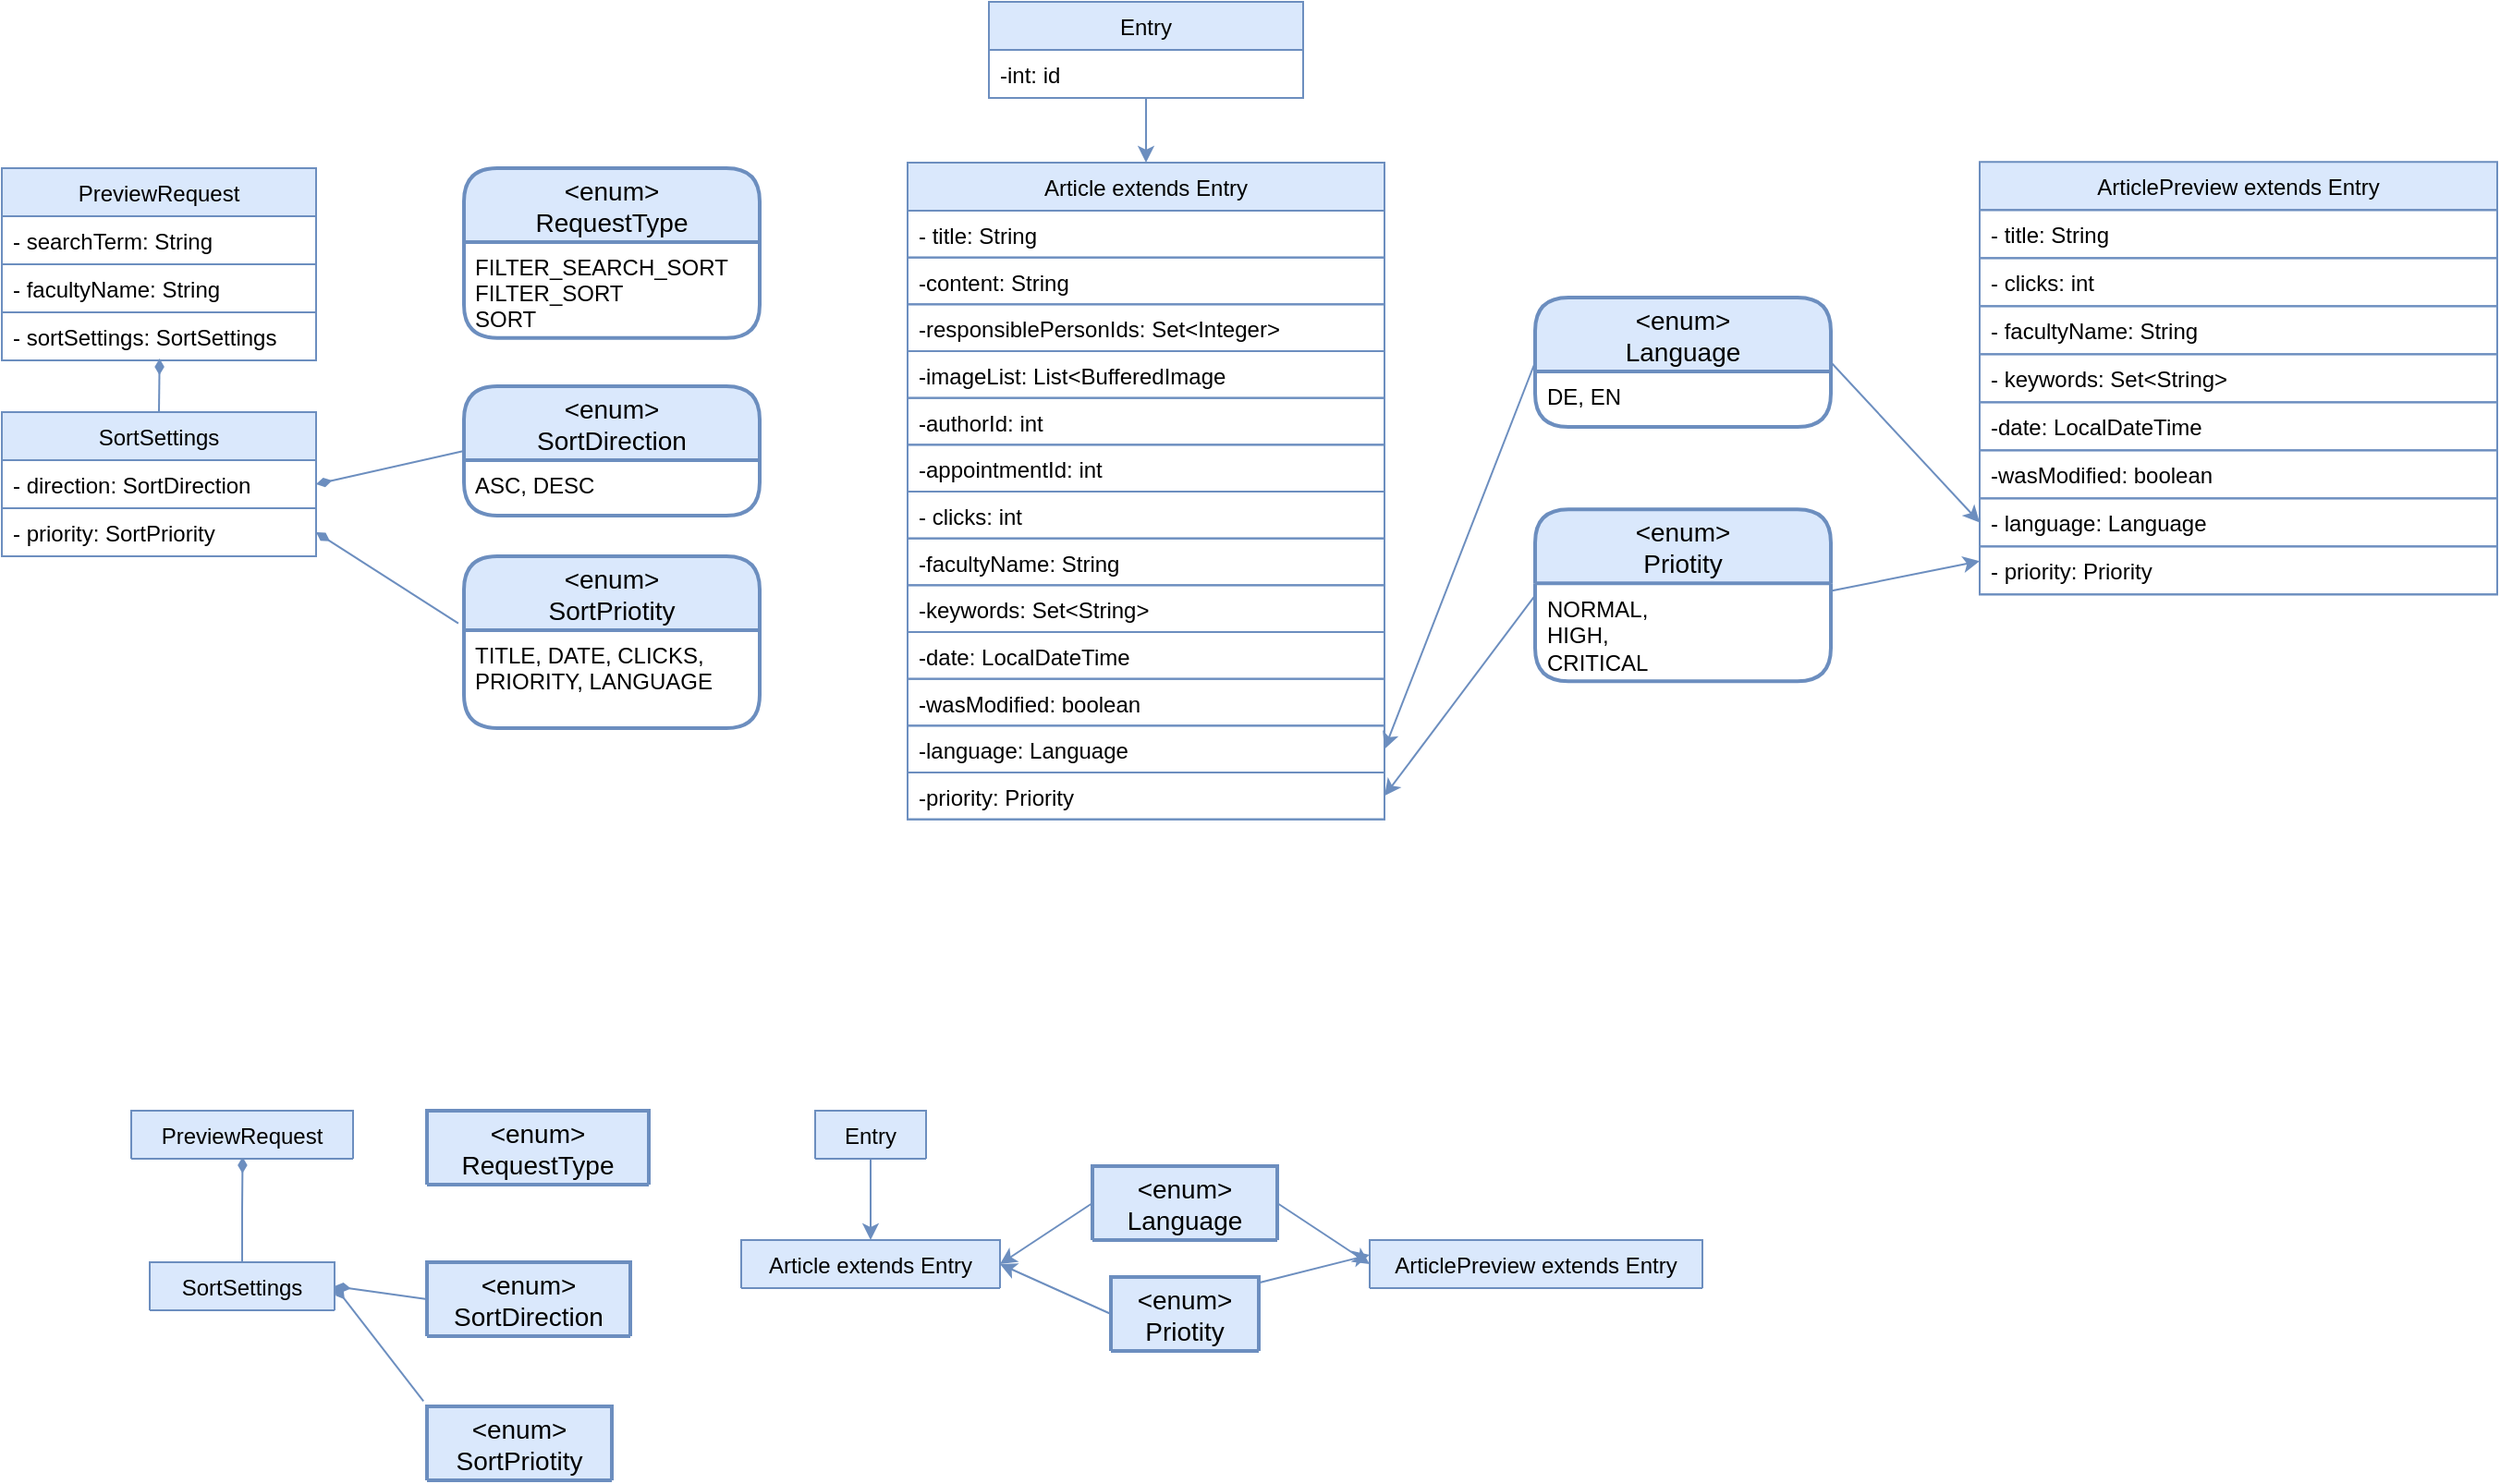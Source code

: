 <mxfile version="17.1.3" type="device"><diagram id="GbIYuP2JWOscBom-aGLv" name="Page-1"><mxGraphModel dx="2728" dy="1880" grid="1" gridSize="10" guides="1" tooltips="1" connect="1" arrows="1" fold="1" page="1" pageScale="1" pageWidth="827" pageHeight="1169" math="0" shadow="0"><root><mxCell id="0"/><mxCell id="1" parent="0"/><mxCell id="hkQNmmMFc2z90veegZXm-4" style="edgeStyle=orthogonalEdgeStyle;rounded=0;orthogonalLoop=1;jettySize=auto;html=1;exitX=0.5;exitY=1;exitDx=0;exitDy=0;entryX=0.5;entryY=0;entryDx=0;entryDy=0;fillColor=#dae8fc;strokeColor=#6c8ebf;" edge="1" parent="1" source="uVKNgawExpN1X4pvGJ2L-1" target="uVKNgawExpN1X4pvGJ2L-34"><mxGeometry relative="1" as="geometry"/></mxCell><mxCell id="uVKNgawExpN1X4pvGJ2L-1" value="Entry" style="swimlane;fontStyle=0;childLayout=stackLayout;horizontal=1;startSize=26;fillColor=#dae8fc;horizontalStack=0;resizeParent=1;resizeParentMax=0;resizeLast=0;collapsible=1;marginBottom=0;fontSize=12;container=0;strokeColor=#6c8ebf;" parent="1" vertex="1"><mxGeometry x="1504" y="320" width="170" height="52" as="geometry"/></mxCell><mxCell id="uVKNgawExpN1X4pvGJ2L-2" value="-int: id" style="text;strokeColor=none;fillColor=none;align=left;verticalAlign=top;spacingLeft=4;spacingRight=4;overflow=hidden;rotatable=0;points=[[0,0.5],[1,0.5]];portConstraint=eastwest;" parent="uVKNgawExpN1X4pvGJ2L-1" vertex="1"><mxGeometry y="26" width="170" height="26" as="geometry"/></mxCell><mxCell id="uVKNgawExpN1X4pvGJ2L-3" style="edgeStyle=orthogonalEdgeStyle;rounded=0;orthogonalLoop=1;jettySize=auto;html=1;exitX=0.5;exitY=0;exitDx=0;exitDy=0;entryX=0.502;entryY=0.962;entryDx=0;entryDy=0;entryPerimeter=0;endArrow=diamondThin;endFill=1;fillColor=#dae8fc;strokeColor=#6c8ebf;" parent="1" source="uVKNgawExpN1X4pvGJ2L-4" target="uVKNgawExpN1X4pvGJ2L-14" edge="1"><mxGeometry relative="1" as="geometry"/></mxCell><mxCell id="uVKNgawExpN1X4pvGJ2L-4" value="SortSettings" style="swimlane;fontStyle=0;childLayout=stackLayout;horizontal=1;startSize=26;fillColor=#dae8fc;horizontalStack=0;resizeParent=1;resizeParentMax=0;resizeLast=0;collapsible=1;marginBottom=0;fontSize=12;strokeColor=#6c8ebf;" parent="1" vertex="1"><mxGeometry x="970.0" y="542" width="170" height="78" as="geometry"/></mxCell><mxCell id="uVKNgawExpN1X4pvGJ2L-5" value="- direction: SortDirection" style="text;strokeColor=#6c8ebf;fillColor=none;align=left;verticalAlign=top;spacingLeft=4;spacingRight=4;overflow=hidden;rotatable=0;points=[[0,0.5],[1,0.5]];portConstraint=eastwest;fontSize=12;" parent="uVKNgawExpN1X4pvGJ2L-4" vertex="1"><mxGeometry y="26" width="170" height="26" as="geometry"/></mxCell><mxCell id="uVKNgawExpN1X4pvGJ2L-6" value="- priority: SortPriority" style="text;strokeColor=#6c8ebf;fillColor=none;align=left;verticalAlign=top;spacingLeft=4;spacingRight=4;overflow=hidden;rotatable=0;points=[[0,0.5],[1,0.5]];portConstraint=eastwest;fontSize=12;" parent="uVKNgawExpN1X4pvGJ2L-4" vertex="1"><mxGeometry y="52" width="170" height="26" as="geometry"/></mxCell><mxCell id="uVKNgawExpN1X4pvGJ2L-7" value="&lt;enum&gt;&#xA;SortPriotity" style="swimlane;childLayout=stackLayout;horizontal=1;startSize=40;horizontalStack=0;rounded=1;fontSize=14;fontStyle=0;strokeWidth=2;resizeParent=0;resizeLast=1;shadow=0;dashed=0;align=center;fillColor=#dae8fc;strokeColor=#6c8ebf;" parent="1" vertex="1"><mxGeometry x="1220" y="620" width="160" height="93" as="geometry"/></mxCell><mxCell id="uVKNgawExpN1X4pvGJ2L-8" value="TITLE, DATE, CLICKS,&amp;nbsp;&lt;br&gt;PRIORITY, LANGUAGE" style="text;strokeColor=none;fillColor=none;align=left;verticalAlign=top;spacingLeft=4;spacingRight=4;overflow=hidden;rotatable=0;points=[[0,0.5],[1,0.5]];portConstraint=eastwest;html=1;" parent="uVKNgawExpN1X4pvGJ2L-7" vertex="1"><mxGeometry y="40" width="160" height="53" as="geometry"/></mxCell><mxCell id="uVKNgawExpN1X4pvGJ2L-9" value="&lt;enum&gt;&#xA;SortDirection" style="swimlane;childLayout=stackLayout;horizontal=1;startSize=40;horizontalStack=0;rounded=1;fontSize=14;fontStyle=0;strokeWidth=2;resizeParent=0;resizeLast=1;shadow=0;dashed=0;align=center;fillColor=#dae8fc;strokeColor=#6c8ebf;" parent="1" vertex="1"><mxGeometry x="1220" y="528" width="160" height="70" as="geometry"/></mxCell><mxCell id="uVKNgawExpN1X4pvGJ2L-10" value="ASC, DESC" style="text;strokeColor=none;fillColor=none;align=left;verticalAlign=top;spacingLeft=4;spacingRight=4;overflow=hidden;rotatable=0;points=[[0,0.5],[1,0.5]];portConstraint=eastwest;" parent="uVKNgawExpN1X4pvGJ2L-9" vertex="1"><mxGeometry y="40" width="160" height="30" as="geometry"/></mxCell><mxCell id="uVKNgawExpN1X4pvGJ2L-11" value="PreviewRequest" style="swimlane;fontStyle=0;childLayout=stackLayout;horizontal=1;startSize=26;fillColor=#dae8fc;horizontalStack=0;resizeParent=1;resizeParentMax=0;resizeLast=0;collapsible=1;marginBottom=0;fontSize=12;strokeColor=#6c8ebf;" parent="1" vertex="1"><mxGeometry x="970.0" y="410.0" width="170" height="104" as="geometry"/></mxCell><mxCell id="uVKNgawExpN1X4pvGJ2L-12" value="- searchTerm: String" style="text;strokeColor=#6c8ebf;fillColor=none;align=left;verticalAlign=top;spacingLeft=4;spacingRight=4;overflow=hidden;rotatable=0;points=[[0,0.5],[1,0.5]];portConstraint=eastwest;fontSize=12;" parent="uVKNgawExpN1X4pvGJ2L-11" vertex="1"><mxGeometry y="26" width="170" height="26" as="geometry"/></mxCell><mxCell id="uVKNgawExpN1X4pvGJ2L-13" value="- facultyName: String" style="text;strokeColor=#6c8ebf;fillColor=none;align=left;verticalAlign=top;spacingLeft=4;spacingRight=4;overflow=hidden;rotatable=0;points=[[0,0.5],[1,0.5]];portConstraint=eastwest;fontSize=12;" parent="uVKNgawExpN1X4pvGJ2L-11" vertex="1"><mxGeometry y="52" width="170" height="26" as="geometry"/></mxCell><mxCell id="uVKNgawExpN1X4pvGJ2L-14" value="- sortSettings: SortSettings" style="text;strokeColor=#6c8ebf;fillColor=none;align=left;verticalAlign=top;spacingLeft=4;spacingRight=4;overflow=hidden;rotatable=0;points=[[0,0.5],[1,0.5]];portConstraint=eastwest;fontSize=12;" parent="uVKNgawExpN1X4pvGJ2L-11" vertex="1"><mxGeometry y="78" width="170" height="26" as="geometry"/></mxCell><mxCell id="uVKNgawExpN1X4pvGJ2L-15" style="rounded=0;orthogonalLoop=1;jettySize=auto;html=1;exitX=0;exitY=0.5;exitDx=0;exitDy=0;entryX=1;entryY=0.5;entryDx=0;entryDy=0;endArrow=diamondThin;endFill=1;fillColor=#dae8fc;strokeColor=#6c8ebf;" parent="1" target="uVKNgawExpN1X4pvGJ2L-5" edge="1" source="uVKNgawExpN1X4pvGJ2L-9"><mxGeometry relative="1" as="geometry"><mxPoint x="1240" y="568" as="sourcePoint"/></mxGeometry></mxCell><mxCell id="uVKNgawExpN1X4pvGJ2L-16" style="rounded=0;orthogonalLoop=1;jettySize=auto;html=1;entryX=1;entryY=0.5;entryDx=0;entryDy=0;endArrow=diamondThin;endFill=1;fillColor=#dae8fc;strokeColor=#6c8ebf;exitX=-0.019;exitY=-0.069;exitDx=0;exitDy=0;exitPerimeter=0;" parent="1" target="uVKNgawExpN1X4pvGJ2L-6" edge="1" source="uVKNgawExpN1X4pvGJ2L-8"><mxGeometry relative="1" as="geometry"><mxPoint x="1170" y="683.33" as="sourcePoint"/></mxGeometry></mxCell><mxCell id="uVKNgawExpN1X4pvGJ2L-17" style="rounded=0;orthogonalLoop=1;jettySize=auto;html=1;exitX=0;exitY=0.5;exitDx=0;exitDy=0;entryX=1;entryY=0.5;entryDx=0;entryDy=0;endArrow=classic;endFill=1;fillColor=#dae8fc;strokeColor=#6c8ebf;" parent="1" source="uVKNgawExpN1X4pvGJ2L-19" target="uVKNgawExpN1X4pvGJ2L-39" edge="1"><mxGeometry relative="1" as="geometry"/></mxCell><mxCell id="uVKNgawExpN1X4pvGJ2L-18" style="edgeStyle=none;rounded=0;orthogonalLoop=1;jettySize=auto;html=1;entryX=0;entryY=0.308;entryDx=0;entryDy=0;endArrow=classic;endFill=1;entryPerimeter=0;exitX=1;exitY=0.077;exitDx=0;exitDy=0;exitPerimeter=0;fillColor=#dae8fc;strokeColor=#6c8ebf;" parent="1" source="uVKNgawExpN1X4pvGJ2L-20" target="uVKNgawExpN1X4pvGJ2L-32" edge="1"><mxGeometry relative="1" as="geometry"><mxPoint x="2062" y="626.5" as="targetPoint"/></mxGeometry></mxCell><mxCell id="uVKNgawExpN1X4pvGJ2L-19" value="&lt;enum&gt;&#xA;Priotity" style="swimlane;childLayout=stackLayout;horizontal=1;startSize=40;horizontalStack=0;rounded=1;fontSize=14;fontStyle=0;strokeWidth=2;resizeParent=0;resizeLast=1;shadow=0;dashed=0;align=center;fillColor=#dae8fc;strokeColor=#6c8ebf;" parent="1" vertex="1"><mxGeometry x="1799.5" y="594.67" width="160" height="93" as="geometry"/></mxCell><mxCell id="uVKNgawExpN1X4pvGJ2L-20" value="NORMAL,&lt;br&gt;HIGH,&lt;br&gt;CRITICAL" style="text;strokeColor=none;fillColor=none;align=left;verticalAlign=top;spacingLeft=4;spacingRight=4;overflow=hidden;rotatable=0;points=[[0,0.5],[1,0.5]];portConstraint=eastwest;html=1;" parent="uVKNgawExpN1X4pvGJ2L-19" vertex="1"><mxGeometry y="40" width="160" height="53" as="geometry"/></mxCell><mxCell id="uVKNgawExpN1X4pvGJ2L-21" style="rounded=0;orthogonalLoop=1;jettySize=auto;html=1;entryX=1;entryY=0.5;entryDx=0;entryDy=0;endArrow=classic;endFill=1;fillColor=#dae8fc;strokeColor=#6c8ebf;exitX=0;exitY=0.5;exitDx=0;exitDy=0;" parent="1" source="uVKNgawExpN1X4pvGJ2L-23" target="uVKNgawExpN1X4pvGJ2L-42" edge="1"><mxGeometry relative="1" as="geometry"/></mxCell><mxCell id="uVKNgawExpN1X4pvGJ2L-22" style="edgeStyle=none;rounded=0;orthogonalLoop=1;jettySize=auto;html=1;exitX=1;exitY=0.5;exitDx=0;exitDy=0;entryX=0;entryY=0.5;entryDx=0;entryDy=0;endArrow=classic;endFill=1;fillColor=#dae8fc;strokeColor=#6c8ebf;" parent="1" source="uVKNgawExpN1X4pvGJ2L-23" target="uVKNgawExpN1X4pvGJ2L-33" edge="1"><mxGeometry relative="1" as="geometry"/></mxCell><mxCell id="uVKNgawExpN1X4pvGJ2L-23" value="&lt;enum&gt;&#xA;Language" style="swimlane;childLayout=stackLayout;horizontal=1;startSize=40;horizontalStack=0;rounded=1;fontSize=14;fontStyle=0;strokeWidth=2;resizeParent=0;resizeLast=1;shadow=0;dashed=0;align=center;fillColor=#dae8fc;strokeColor=#6c8ebf;" parent="1" vertex="1"><mxGeometry x="1799.5" y="480" width="160" height="70" as="geometry"/></mxCell><mxCell id="uVKNgawExpN1X4pvGJ2L-24" value="DE, EN" style="text;strokeColor=none;fillColor=none;align=left;verticalAlign=top;spacingLeft=4;spacingRight=4;overflow=hidden;rotatable=0;points=[[0,0.5],[1,0.5]];portConstraint=eastwest;html=1;" parent="uVKNgawExpN1X4pvGJ2L-23" vertex="1"><mxGeometry y="40" width="160" height="30" as="geometry"/></mxCell><mxCell id="uVKNgawExpN1X4pvGJ2L-25" value="ArticlePreview extends Entry" style="swimlane;fontStyle=0;align=center;verticalAlign=top;childLayout=stackLayout;horizontal=1;startSize=26;horizontalStack=0;resizeParent=1;resizeParentMax=0;resizeLast=0;collapsible=1;marginBottom=0;fillColor=#dae8fc;strokeColor=#6c8ebf;" parent="1" vertex="1"><mxGeometry x="2040" y="406.67" width="280" height="234" as="geometry"/></mxCell><mxCell id="uVKNgawExpN1X4pvGJ2L-26" value="- title: String" style="text;strokeColor=#6c8ebf;fillColor=none;align=left;verticalAlign=top;spacingLeft=4;spacingRight=4;overflow=hidden;rotatable=0;points=[[0,0.5],[1,0.5]];portConstraint=eastwest;" parent="uVKNgawExpN1X4pvGJ2L-25" vertex="1"><mxGeometry y="26" width="280" height="26" as="geometry"/></mxCell><mxCell id="uVKNgawExpN1X4pvGJ2L-27" value="- clicks: int" style="text;strokeColor=#6c8ebf;fillColor=none;align=left;verticalAlign=top;spacingLeft=4;spacingRight=4;overflow=hidden;rotatable=0;points=[[0,0.5],[1,0.5]];portConstraint=eastwest;" parent="uVKNgawExpN1X4pvGJ2L-25" vertex="1"><mxGeometry y="52" width="280" height="26" as="geometry"/></mxCell><mxCell id="uVKNgawExpN1X4pvGJ2L-28" value="- facultyName: String" style="text;strokeColor=#6c8ebf;fillColor=none;align=left;verticalAlign=top;spacingLeft=4;spacingRight=4;overflow=hidden;rotatable=0;points=[[0,0.5],[1,0.5]];portConstraint=eastwest;" parent="uVKNgawExpN1X4pvGJ2L-25" vertex="1"><mxGeometry y="78" width="280" height="26" as="geometry"/></mxCell><mxCell id="uVKNgawExpN1X4pvGJ2L-29" value="- keywords: Set&lt;String&gt;" style="text;strokeColor=#6c8ebf;fillColor=none;align=left;verticalAlign=top;spacingLeft=4;spacingRight=4;overflow=hidden;rotatable=0;points=[[0,0.5],[1,0.5]];portConstraint=eastwest;" parent="uVKNgawExpN1X4pvGJ2L-25" vertex="1"><mxGeometry y="104" width="280" height="26" as="geometry"/></mxCell><mxCell id="uVKNgawExpN1X4pvGJ2L-30" value="-date: LocalDateTime" style="text;strokeColor=#6c8ebf;fillColor=none;align=left;verticalAlign=top;spacingLeft=4;spacingRight=4;overflow=hidden;rotatable=0;points=[[0,0.5],[1,0.5]];portConstraint=eastwest;" parent="uVKNgawExpN1X4pvGJ2L-25" vertex="1"><mxGeometry y="130" width="280" height="26" as="geometry"/></mxCell><mxCell id="uVKNgawExpN1X4pvGJ2L-31" value="-wasModified: boolean" style="text;strokeColor=#6c8ebf;fillColor=none;align=left;verticalAlign=top;spacingLeft=4;spacingRight=4;overflow=hidden;rotatable=0;points=[[0,0.5],[1,0.5]];portConstraint=eastwest;" parent="uVKNgawExpN1X4pvGJ2L-25" vertex="1"><mxGeometry y="156" width="280" height="26" as="geometry"/></mxCell><mxCell id="uVKNgawExpN1X4pvGJ2L-33" value="- language: Language" style="text;strokeColor=#6c8ebf;fillColor=none;align=left;verticalAlign=top;spacingLeft=4;spacingRight=4;overflow=hidden;rotatable=0;points=[[0,0.5],[1,0.5]];portConstraint=eastwest;" parent="uVKNgawExpN1X4pvGJ2L-25" vertex="1"><mxGeometry y="182" width="280" height="26" as="geometry"/></mxCell><mxCell id="uVKNgawExpN1X4pvGJ2L-32" value="- priority: Priority" style="text;strokeColor=#6c8ebf;fillColor=none;align=left;verticalAlign=top;spacingLeft=4;spacingRight=4;overflow=hidden;rotatable=0;points=[[0,0.5],[1,0.5]];portConstraint=eastwest;" parent="uVKNgawExpN1X4pvGJ2L-25" vertex="1"><mxGeometry y="208" width="280" height="26" as="geometry"/></mxCell><mxCell id="uVKNgawExpN1X4pvGJ2L-34" value="Article extends Entry" style="swimlane;fontStyle=0;childLayout=stackLayout;horizontal=1;startSize=26;fillColor=#dae8fc;horizontalStack=0;resizeParent=1;resizeParentMax=0;resizeLast=0;collapsible=1;marginBottom=0;fontSize=12;container=0;strokeColor=#6c8ebf;" parent="1" vertex="1"><mxGeometry x="1460" y="407.0" width="258" height="355.333" as="geometry"/></mxCell><mxCell id="uVKNgawExpN1X4pvGJ2L-35" value="- title: String" style="text;strokeColor=#6c8ebf;fillColor=none;align=left;verticalAlign=top;spacingLeft=4;spacingRight=4;overflow=hidden;rotatable=0;points=[[0,0.5],[1,0.5]];portConstraint=eastwest;fontSize=12;container=0;" parent="uVKNgawExpN1X4pvGJ2L-34" vertex="1"><mxGeometry y="26" width="258" height="25.333" as="geometry"/></mxCell><mxCell id="uVKNgawExpN1X4pvGJ2L-36" value="-content: String" style="text;strokeColor=#6c8ebf;fillColor=none;align=left;verticalAlign=top;spacingLeft=4;spacingRight=4;overflow=hidden;rotatable=0;points=[[0,0.5],[1,0.5]];portConstraint=eastwest;fontSize=12;container=0;" parent="uVKNgawExpN1X4pvGJ2L-34" vertex="1"><mxGeometry y="51.333" width="258" height="25.333" as="geometry"/></mxCell><mxCell id="uVKNgawExpN1X4pvGJ2L-47" value="-responsiblePersonIds: Set&lt;Integer&gt;" style="text;strokeColor=#6c8ebf;fillColor=none;align=left;verticalAlign=top;spacingLeft=4;spacingRight=4;overflow=hidden;rotatable=0;points=[[0,0.5],[1,0.5]];portConstraint=eastwest;fontSize=12;container=0;" parent="uVKNgawExpN1X4pvGJ2L-34" vertex="1"><mxGeometry y="76.667" width="258" height="25.333" as="geometry"/></mxCell><mxCell id="uVKNgawExpN1X4pvGJ2L-44" value="-imageList: List&lt;BufferedImage " style="text;strokeColor=#6c8ebf;fillColor=none;align=left;verticalAlign=top;spacingLeft=4;spacingRight=4;overflow=hidden;rotatable=0;points=[[0,0.5],[1,0.5]];portConstraint=eastwest;fontSize=12;container=0;" parent="uVKNgawExpN1X4pvGJ2L-34" vertex="1"><mxGeometry y="102" width="258" height="25.333" as="geometry"/></mxCell><mxCell id="uVKNgawExpN1X4pvGJ2L-43" value="-authorId: int" style="text;strokeColor=#6c8ebf;fillColor=none;align=left;verticalAlign=top;spacingLeft=4;spacingRight=4;overflow=hidden;rotatable=0;points=[[0,0.5],[1,0.5]];portConstraint=eastwest;fontSize=12;container=0;" parent="uVKNgawExpN1X4pvGJ2L-34" vertex="1"><mxGeometry y="127.333" width="258" height="25.333" as="geometry"/></mxCell><mxCell id="uVKNgawExpN1X4pvGJ2L-38" value="-appointmentId: int" style="text;strokeColor=#6c8ebf;fillColor=none;align=left;verticalAlign=top;spacingLeft=4;spacingRight=4;overflow=hidden;rotatable=0;points=[[0,0.5],[1,0.5]];portConstraint=eastwest;fontSize=12;container=0;" parent="uVKNgawExpN1X4pvGJ2L-34" vertex="1"><mxGeometry y="152.667" width="258" height="25.333" as="geometry"/></mxCell><mxCell id="uVKNgawExpN1X4pvGJ2L-37" value="- clicks: int" style="text;strokeColor=#6c8ebf;fillColor=none;align=left;verticalAlign=top;spacingLeft=4;spacingRight=4;overflow=hidden;rotatable=0;points=[[0,0.5],[1,0.5]];portConstraint=eastwest;fontSize=12;container=0;" parent="uVKNgawExpN1X4pvGJ2L-34" vertex="1"><mxGeometry y="178.0" width="258" height="25.333" as="geometry"/></mxCell><mxCell id="uVKNgawExpN1X4pvGJ2L-46" value="-facultyName: String" style="text;strokeColor=#6c8ebf;fillColor=none;align=left;verticalAlign=top;spacingLeft=4;spacingRight=4;overflow=hidden;rotatable=0;points=[[0,0.5],[1,0.5]];portConstraint=eastwest;fontSize=12;container=0;" parent="uVKNgawExpN1X4pvGJ2L-34" vertex="1"><mxGeometry y="203.333" width="258" height="25.333" as="geometry"/></mxCell><mxCell id="uVKNgawExpN1X4pvGJ2L-45" value="-keywords: Set&lt;String&gt;" style="text;strokeColor=#6c8ebf;fillColor=none;align=left;verticalAlign=top;spacingLeft=4;spacingRight=4;overflow=hidden;rotatable=0;points=[[0,0.5],[1,0.5]];portConstraint=eastwest;fontSize=12;container=0;" parent="uVKNgawExpN1X4pvGJ2L-34" vertex="1"><mxGeometry y="228.667" width="258" height="25.333" as="geometry"/></mxCell><mxCell id="uVKNgawExpN1X4pvGJ2L-41" value="-date: LocalDateTime" style="text;strokeColor=#6c8ebf;fillColor=none;align=left;verticalAlign=top;spacingLeft=4;spacingRight=4;overflow=hidden;rotatable=0;points=[[0,0.5],[1,0.5]];portConstraint=eastwest;fontSize=12;container=0;" parent="uVKNgawExpN1X4pvGJ2L-34" vertex="1"><mxGeometry y="254.0" width="258" height="25.333" as="geometry"/></mxCell><mxCell id="uVKNgawExpN1X4pvGJ2L-40" value="-wasModified: boolean" style="text;strokeColor=#6c8ebf;fillColor=none;align=left;verticalAlign=top;spacingLeft=4;spacingRight=4;overflow=hidden;rotatable=0;points=[[0,0.5],[1,0.5]];portConstraint=eastwest;fontSize=12;container=0;" parent="uVKNgawExpN1X4pvGJ2L-34" vertex="1"><mxGeometry y="279.333" width="258" height="25.333" as="geometry"/></mxCell><mxCell id="uVKNgawExpN1X4pvGJ2L-42" value="-language: Language" style="text;strokeColor=#6c8ebf;fillColor=none;align=left;verticalAlign=top;spacingLeft=4;spacingRight=4;overflow=hidden;rotatable=0;points=[[0,0.5],[1,0.5]];portConstraint=eastwest;fontSize=12;container=0;" parent="uVKNgawExpN1X4pvGJ2L-34" vertex="1"><mxGeometry y="304.667" width="258" height="25.333" as="geometry"/></mxCell><mxCell id="uVKNgawExpN1X4pvGJ2L-39" value="-priority: Priority" style="text;strokeColor=#6c8ebf;fillColor=none;align=left;verticalAlign=top;spacingLeft=4;spacingRight=4;overflow=hidden;rotatable=0;points=[[0,0.5],[1,0.5]];portConstraint=eastwest;fontSize=12;container=0;" parent="uVKNgawExpN1X4pvGJ2L-34" vertex="1"><mxGeometry y="330" width="258" height="25.333" as="geometry"/></mxCell><mxCell id="uVKNgawExpN1X4pvGJ2L-48" value="&lt;enum&gt;&#xA;RequestType" style="swimlane;childLayout=stackLayout;horizontal=1;startSize=40;horizontalStack=0;rounded=1;fontSize=14;fontStyle=0;strokeWidth=2;resizeParent=0;resizeLast=1;shadow=0;dashed=0;align=center;fillColor=#dae8fc;strokeColor=#6c8ebf;" parent="1" vertex="1"><mxGeometry x="1220" y="410.0" width="160" height="91.83" as="geometry"/></mxCell><mxCell id="uVKNgawExpN1X4pvGJ2L-49" value="FILTER_SEARCH_SORT&#xA;FILTER_SORT&#xA;SORT" style="text;strokeColor=none;fillColor=none;align=left;verticalAlign=top;spacingLeft=4;spacingRight=4;overflow=hidden;rotatable=0;points=[[0,0.5],[1,0.5]];portConstraint=eastwest;" parent="uVKNgawExpN1X4pvGJ2L-48" vertex="1"><mxGeometry y="40" width="160" height="51.83" as="geometry"/></mxCell><mxCell id="hkQNmmMFc2z90veegZXm-5" style="edgeStyle=orthogonalEdgeStyle;rounded=0;orthogonalLoop=1;jettySize=auto;html=1;exitX=0.5;exitY=1;exitDx=0;exitDy=0;entryX=0.5;entryY=0;entryDx=0;entryDy=0;fillColor=#dae8fc;strokeColor=#6c8ebf;" edge="1" parent="1" source="hkQNmmMFc2z90veegZXm-6" target="hkQNmmMFc2z90veegZXm-39"><mxGeometry relative="1" as="geometry"/></mxCell><mxCell id="hkQNmmMFc2z90veegZXm-6" value="Entry" style="swimlane;fontStyle=0;childLayout=stackLayout;horizontal=1;startSize=26;fillColor=#dae8fc;horizontalStack=0;resizeParent=1;resizeParentMax=0;resizeLast=0;collapsible=1;marginBottom=0;fontSize=12;container=0;strokeColor=#6c8ebf;" vertex="1" collapsed="1" parent="1"><mxGeometry x="1410" y="920" width="60" height="26" as="geometry"><mxRectangle x="1484" y="820" width="170" height="52" as="alternateBounds"/></mxGeometry></mxCell><mxCell id="hkQNmmMFc2z90veegZXm-7" value="-int: id" style="text;strokeColor=none;fillColor=none;align=left;verticalAlign=top;spacingLeft=4;spacingRight=4;overflow=hidden;rotatable=0;points=[[0,0.5],[1,0.5]];portConstraint=eastwest;" vertex="1" parent="hkQNmmMFc2z90veegZXm-6"><mxGeometry y="26" width="170" height="26" as="geometry"/></mxCell><mxCell id="hkQNmmMFc2z90veegZXm-8" style="edgeStyle=orthogonalEdgeStyle;rounded=0;orthogonalLoop=1;jettySize=auto;html=1;exitX=0.5;exitY=0;exitDx=0;exitDy=0;entryX=0.502;entryY=0.962;entryDx=0;entryDy=0;entryPerimeter=0;endArrow=diamondThin;endFill=1;fillColor=#dae8fc;strokeColor=#6c8ebf;" edge="1" parent="1" source="hkQNmmMFc2z90veegZXm-9" target="hkQNmmMFc2z90veegZXm-19"><mxGeometry relative="1" as="geometry"/></mxCell><mxCell id="hkQNmmMFc2z90veegZXm-9" value="SortSettings" style="swimlane;fontStyle=0;childLayout=stackLayout;horizontal=1;startSize=26;fillColor=#dae8fc;horizontalStack=0;resizeParent=1;resizeParentMax=0;resizeLast=0;collapsible=1;marginBottom=0;fontSize=12;strokeColor=#6c8ebf;" vertex="1" collapsed="1" parent="1"><mxGeometry x="1050" y="1002" width="100" height="26" as="geometry"><mxRectangle x="950.0" y="1042" width="170" height="78" as="alternateBounds"/></mxGeometry></mxCell><mxCell id="hkQNmmMFc2z90veegZXm-10" value="- direction: SortDirection" style="text;strokeColor=#6c8ebf;fillColor=none;align=left;verticalAlign=top;spacingLeft=4;spacingRight=4;overflow=hidden;rotatable=0;points=[[0,0.5],[1,0.5]];portConstraint=eastwest;fontSize=12;" vertex="1" parent="hkQNmmMFc2z90veegZXm-9"><mxGeometry y="26" width="170" height="26" as="geometry"/></mxCell><mxCell id="hkQNmmMFc2z90veegZXm-11" value="- priority: SortPriority" style="text;strokeColor=#6c8ebf;fillColor=none;align=left;verticalAlign=top;spacingLeft=4;spacingRight=4;overflow=hidden;rotatable=0;points=[[0,0.5],[1,0.5]];portConstraint=eastwest;fontSize=12;" vertex="1" parent="hkQNmmMFc2z90veegZXm-9"><mxGeometry y="52" width="170" height="26" as="geometry"/></mxCell><mxCell id="hkQNmmMFc2z90veegZXm-12" value="&lt;enum&gt;&#xA;SortPriotity" style="swimlane;childLayout=stackLayout;horizontal=1;startSize=40;horizontalStack=0;rounded=1;fontSize=14;fontStyle=0;strokeWidth=2;resizeParent=0;resizeLast=1;shadow=0;dashed=0;align=center;fillColor=#dae8fc;strokeColor=#6c8ebf;" vertex="1" collapsed="1" parent="1"><mxGeometry x="1200" y="1080" width="100" height="40" as="geometry"><mxRectangle x="1200" y="1120" width="160" height="93" as="alternateBounds"/></mxGeometry></mxCell><mxCell id="hkQNmmMFc2z90veegZXm-13" value="TITLE, DATE, CLICKS,&amp;nbsp;&lt;br&gt;PRIORITY, LANGUAGE" style="text;strokeColor=none;fillColor=none;align=left;verticalAlign=top;spacingLeft=4;spacingRight=4;overflow=hidden;rotatable=0;points=[[0,0.5],[1,0.5]];portConstraint=eastwest;html=1;" vertex="1" parent="hkQNmmMFc2z90veegZXm-12"><mxGeometry y="40" width="160" height="53" as="geometry"/></mxCell><mxCell id="hkQNmmMFc2z90veegZXm-14" value="&lt;enum&gt;&#xA;SortDirection" style="swimlane;childLayout=stackLayout;horizontal=1;startSize=40;horizontalStack=0;rounded=1;fontSize=14;fontStyle=0;strokeWidth=2;resizeParent=0;resizeLast=1;shadow=0;dashed=0;align=center;fillColor=#dae8fc;strokeColor=#6c8ebf;" vertex="1" collapsed="1" parent="1"><mxGeometry x="1200" y="1002" width="110" height="40" as="geometry"><mxRectangle x="1200" y="1028" width="160" height="70" as="alternateBounds"/></mxGeometry></mxCell><mxCell id="hkQNmmMFc2z90veegZXm-15" value="ASC, DESC" style="text;strokeColor=none;fillColor=none;align=left;verticalAlign=top;spacingLeft=4;spacingRight=4;overflow=hidden;rotatable=0;points=[[0,0.5],[1,0.5]];portConstraint=eastwest;" vertex="1" parent="hkQNmmMFc2z90veegZXm-14"><mxGeometry y="40" width="160" height="30" as="geometry"/></mxCell><mxCell id="hkQNmmMFc2z90veegZXm-16" value="PreviewRequest" style="swimlane;fontStyle=0;childLayout=stackLayout;horizontal=1;startSize=26;fillColor=#dae8fc;horizontalStack=0;resizeParent=1;resizeParentMax=0;resizeLast=0;collapsible=1;marginBottom=0;fontSize=12;strokeColor=#6c8ebf;" vertex="1" collapsed="1" parent="1"><mxGeometry x="1040" y="920" width="120" height="26" as="geometry"><mxRectangle x="950.0" y="910" width="170" height="104" as="alternateBounds"/></mxGeometry></mxCell><mxCell id="hkQNmmMFc2z90veegZXm-17" value="- searchTerm: String" style="text;strokeColor=#6c8ebf;fillColor=none;align=left;verticalAlign=top;spacingLeft=4;spacingRight=4;overflow=hidden;rotatable=0;points=[[0,0.5],[1,0.5]];portConstraint=eastwest;fontSize=12;" vertex="1" parent="hkQNmmMFc2z90veegZXm-16"><mxGeometry y="26" width="170" height="26" as="geometry"/></mxCell><mxCell id="hkQNmmMFc2z90veegZXm-18" value="- facultyName: String" style="text;strokeColor=#6c8ebf;fillColor=none;align=left;verticalAlign=top;spacingLeft=4;spacingRight=4;overflow=hidden;rotatable=0;points=[[0,0.5],[1,0.5]];portConstraint=eastwest;fontSize=12;" vertex="1" parent="hkQNmmMFc2z90veegZXm-16"><mxGeometry y="52" width="170" height="26" as="geometry"/></mxCell><mxCell id="hkQNmmMFc2z90veegZXm-19" value="- sortSettings: SortSettings" style="text;strokeColor=#6c8ebf;fillColor=none;align=left;verticalAlign=top;spacingLeft=4;spacingRight=4;overflow=hidden;rotatable=0;points=[[0,0.5],[1,0.5]];portConstraint=eastwest;fontSize=12;" vertex="1" parent="hkQNmmMFc2z90veegZXm-16"><mxGeometry y="78" width="170" height="26" as="geometry"/></mxCell><mxCell id="hkQNmmMFc2z90veegZXm-20" style="rounded=0;orthogonalLoop=1;jettySize=auto;html=1;exitX=0;exitY=0.5;exitDx=0;exitDy=0;entryX=1;entryY=0.5;entryDx=0;entryDy=0;endArrow=diamondThin;endFill=1;fillColor=#dae8fc;strokeColor=#6c8ebf;" edge="1" parent="1" source="hkQNmmMFc2z90veegZXm-14" target="hkQNmmMFc2z90veegZXm-10"><mxGeometry relative="1" as="geometry"><mxPoint x="1220" y="1068" as="sourcePoint"/></mxGeometry></mxCell><mxCell id="hkQNmmMFc2z90veegZXm-21" style="rounded=0;orthogonalLoop=1;jettySize=auto;html=1;entryX=1;entryY=0.5;entryDx=0;entryDy=0;endArrow=diamondThin;endFill=1;fillColor=#dae8fc;strokeColor=#6c8ebf;exitX=-0.019;exitY=-0.069;exitDx=0;exitDy=0;exitPerimeter=0;" edge="1" parent="1" source="hkQNmmMFc2z90veegZXm-13" target="hkQNmmMFc2z90veegZXm-11"><mxGeometry relative="1" as="geometry"><mxPoint x="1150" y="1183.33" as="sourcePoint"/></mxGeometry></mxCell><mxCell id="hkQNmmMFc2z90veegZXm-22" style="rounded=0;orthogonalLoop=1;jettySize=auto;html=1;exitX=0;exitY=0.5;exitDx=0;exitDy=0;entryX=1;entryY=0.5;entryDx=0;entryDy=0;endArrow=classic;endFill=1;fillColor=#dae8fc;strokeColor=#6c8ebf;" edge="1" parent="1" source="hkQNmmMFc2z90veegZXm-24" target="hkQNmmMFc2z90veegZXm-52"><mxGeometry relative="1" as="geometry"/></mxCell><mxCell id="hkQNmmMFc2z90veegZXm-23" style="edgeStyle=none;rounded=0;orthogonalLoop=1;jettySize=auto;html=1;entryX=0;entryY=0.308;entryDx=0;entryDy=0;endArrow=classic;endFill=1;entryPerimeter=0;exitX=1;exitY=0.077;exitDx=0;exitDy=0;exitPerimeter=0;fillColor=#dae8fc;strokeColor=#6c8ebf;" edge="1" parent="1" source="hkQNmmMFc2z90veegZXm-25" target="hkQNmmMFc2z90veegZXm-38"><mxGeometry relative="1" as="geometry"><mxPoint x="2012" y="1196.5" as="targetPoint"/></mxGeometry></mxCell><mxCell id="hkQNmmMFc2z90veegZXm-24" value="&lt;enum&gt;&#xA;Priotity" style="swimlane;childLayout=stackLayout;horizontal=1;startSize=40;horizontalStack=0;rounded=1;fontSize=14;fontStyle=0;strokeWidth=2;resizeParent=0;resizeLast=1;shadow=0;dashed=0;align=center;fillColor=#dae8fc;strokeColor=#6c8ebf;" vertex="1" collapsed="1" parent="1"><mxGeometry x="1570" y="1010.0" width="80" height="40" as="geometry"><mxRectangle x="1779.5" y="1094.67" width="160" height="93" as="alternateBounds"/></mxGeometry></mxCell><mxCell id="hkQNmmMFc2z90veegZXm-25" value="NORMAL,&lt;br&gt;HIGH,&lt;br&gt;CRITICAL" style="text;strokeColor=none;fillColor=none;align=left;verticalAlign=top;spacingLeft=4;spacingRight=4;overflow=hidden;rotatable=0;points=[[0,0.5],[1,0.5]];portConstraint=eastwest;html=1;" vertex="1" parent="hkQNmmMFc2z90veegZXm-24"><mxGeometry y="40" width="160" height="53" as="geometry"/></mxCell><mxCell id="hkQNmmMFc2z90veegZXm-26" style="rounded=0;orthogonalLoop=1;jettySize=auto;html=1;entryX=1;entryY=0.5;entryDx=0;entryDy=0;endArrow=classic;endFill=1;fillColor=#dae8fc;strokeColor=#6c8ebf;exitX=0;exitY=0.5;exitDx=0;exitDy=0;" edge="1" parent="1" source="hkQNmmMFc2z90veegZXm-28" target="hkQNmmMFc2z90veegZXm-51"><mxGeometry relative="1" as="geometry"/></mxCell><mxCell id="hkQNmmMFc2z90veegZXm-27" style="edgeStyle=none;rounded=0;orthogonalLoop=1;jettySize=auto;html=1;exitX=1;exitY=0.5;exitDx=0;exitDy=0;entryX=0;entryY=0.5;entryDx=0;entryDy=0;endArrow=classic;endFill=1;fillColor=#dae8fc;strokeColor=#6c8ebf;" edge="1" parent="1" source="hkQNmmMFc2z90veegZXm-28" target="hkQNmmMFc2z90veegZXm-37"><mxGeometry relative="1" as="geometry"/></mxCell><mxCell id="hkQNmmMFc2z90veegZXm-28" value="&lt;enum&gt;&#xA;Language" style="swimlane;childLayout=stackLayout;horizontal=1;startSize=40;horizontalStack=0;rounded=1;fontSize=14;fontStyle=0;strokeWidth=2;resizeParent=0;resizeLast=1;shadow=0;dashed=0;align=center;fillColor=#dae8fc;strokeColor=#6c8ebf;" vertex="1" collapsed="1" parent="1"><mxGeometry x="1560" y="950" width="100" height="40" as="geometry"><mxRectangle x="1779.5" y="980" width="160" height="70" as="alternateBounds"/></mxGeometry></mxCell><mxCell id="hkQNmmMFc2z90veegZXm-29" value="DE, EN" style="text;strokeColor=none;fillColor=none;align=left;verticalAlign=top;spacingLeft=4;spacingRight=4;overflow=hidden;rotatable=0;points=[[0,0.5],[1,0.5]];portConstraint=eastwest;html=1;" vertex="1" parent="hkQNmmMFc2z90veegZXm-28"><mxGeometry y="40" width="160" height="30" as="geometry"/></mxCell><mxCell id="hkQNmmMFc2z90veegZXm-30" value="ArticlePreview extends Entry" style="swimlane;fontStyle=0;align=center;verticalAlign=top;childLayout=stackLayout;horizontal=1;startSize=26;horizontalStack=0;resizeParent=1;resizeParentMax=0;resizeLast=0;collapsible=1;marginBottom=0;fillColor=#dae8fc;strokeColor=#6c8ebf;" vertex="1" collapsed="1" parent="1"><mxGeometry x="1710" y="990" width="180" height="26" as="geometry"><mxRectangle x="1799.5" y="894" width="280" height="234" as="alternateBounds"/></mxGeometry></mxCell><mxCell id="hkQNmmMFc2z90veegZXm-31" value="- title: String" style="text;strokeColor=#6c8ebf;fillColor=none;align=left;verticalAlign=top;spacingLeft=4;spacingRight=4;overflow=hidden;rotatable=0;points=[[0,0.5],[1,0.5]];portConstraint=eastwest;" vertex="1" parent="hkQNmmMFc2z90veegZXm-30"><mxGeometry y="26" width="280" height="26" as="geometry"/></mxCell><mxCell id="hkQNmmMFc2z90veegZXm-32" value="- clicks: int" style="text;strokeColor=#6c8ebf;fillColor=none;align=left;verticalAlign=top;spacingLeft=4;spacingRight=4;overflow=hidden;rotatable=0;points=[[0,0.5],[1,0.5]];portConstraint=eastwest;" vertex="1" parent="hkQNmmMFc2z90veegZXm-30"><mxGeometry y="52" width="280" height="26" as="geometry"/></mxCell><mxCell id="hkQNmmMFc2z90veegZXm-33" value="- facultyName: String" style="text;strokeColor=#6c8ebf;fillColor=none;align=left;verticalAlign=top;spacingLeft=4;spacingRight=4;overflow=hidden;rotatable=0;points=[[0,0.5],[1,0.5]];portConstraint=eastwest;" vertex="1" parent="hkQNmmMFc2z90veegZXm-30"><mxGeometry y="78" width="280" height="26" as="geometry"/></mxCell><mxCell id="hkQNmmMFc2z90veegZXm-34" value="- keywords: Set&lt;String&gt;" style="text;strokeColor=#6c8ebf;fillColor=none;align=left;verticalAlign=top;spacingLeft=4;spacingRight=4;overflow=hidden;rotatable=0;points=[[0,0.5],[1,0.5]];portConstraint=eastwest;" vertex="1" parent="hkQNmmMFc2z90veegZXm-30"><mxGeometry y="104" width="280" height="26" as="geometry"/></mxCell><mxCell id="hkQNmmMFc2z90veegZXm-35" value="-date: LocalDateTime" style="text;strokeColor=#6c8ebf;fillColor=none;align=left;verticalAlign=top;spacingLeft=4;spacingRight=4;overflow=hidden;rotatable=0;points=[[0,0.5],[1,0.5]];portConstraint=eastwest;" vertex="1" parent="hkQNmmMFc2z90veegZXm-30"><mxGeometry y="130" width="280" height="26" as="geometry"/></mxCell><mxCell id="hkQNmmMFc2z90veegZXm-36" value="-wasModified: boolean" style="text;strokeColor=#6c8ebf;fillColor=none;align=left;verticalAlign=top;spacingLeft=4;spacingRight=4;overflow=hidden;rotatable=0;points=[[0,0.5],[1,0.5]];portConstraint=eastwest;" vertex="1" parent="hkQNmmMFc2z90veegZXm-30"><mxGeometry y="156" width="280" height="26" as="geometry"/></mxCell><mxCell id="hkQNmmMFc2z90veegZXm-37" value="- language: Language" style="text;strokeColor=#6c8ebf;fillColor=none;align=left;verticalAlign=top;spacingLeft=4;spacingRight=4;overflow=hidden;rotatable=0;points=[[0,0.5],[1,0.5]];portConstraint=eastwest;" vertex="1" parent="hkQNmmMFc2z90veegZXm-30"><mxGeometry y="182" width="280" height="26" as="geometry"/></mxCell><mxCell id="hkQNmmMFc2z90veegZXm-38" value="- priority: Priority" style="text;strokeColor=#6c8ebf;fillColor=none;align=left;verticalAlign=top;spacingLeft=4;spacingRight=4;overflow=hidden;rotatable=0;points=[[0,0.5],[1,0.5]];portConstraint=eastwest;" vertex="1" parent="hkQNmmMFc2z90veegZXm-30"><mxGeometry y="208" width="280" height="26" as="geometry"/></mxCell><mxCell id="hkQNmmMFc2z90veegZXm-39" value="Article extends Entry" style="swimlane;fontStyle=0;childLayout=stackLayout;horizontal=1;startSize=26;fillColor=#dae8fc;horizontalStack=0;resizeParent=1;resizeParentMax=0;resizeLast=0;collapsible=1;marginBottom=0;fontSize=12;container=0;strokeColor=#6c8ebf;" vertex="1" collapsed="1" parent="1"><mxGeometry x="1370" y="990" width="140" height="26" as="geometry"><mxRectangle x="1440" y="907" width="258" height="355.333" as="alternateBounds"/></mxGeometry></mxCell><mxCell id="hkQNmmMFc2z90veegZXm-40" value="- title: String" style="text;strokeColor=#6c8ebf;fillColor=none;align=left;verticalAlign=top;spacingLeft=4;spacingRight=4;overflow=hidden;rotatable=0;points=[[0,0.5],[1,0.5]];portConstraint=eastwest;fontSize=12;container=0;" vertex="1" parent="hkQNmmMFc2z90veegZXm-39"><mxGeometry y="26" width="258" height="25.333" as="geometry"/></mxCell><mxCell id="hkQNmmMFc2z90veegZXm-41" value="-content: String" style="text;strokeColor=#6c8ebf;fillColor=none;align=left;verticalAlign=top;spacingLeft=4;spacingRight=4;overflow=hidden;rotatable=0;points=[[0,0.5],[1,0.5]];portConstraint=eastwest;fontSize=12;container=0;" vertex="1" parent="hkQNmmMFc2z90veegZXm-39"><mxGeometry y="51.333" width="258" height="25.333" as="geometry"/></mxCell><mxCell id="hkQNmmMFc2z90veegZXm-42" value="-responsiblePersonIds: Set&lt;Integer&gt;" style="text;strokeColor=#6c8ebf;fillColor=none;align=left;verticalAlign=top;spacingLeft=4;spacingRight=4;overflow=hidden;rotatable=0;points=[[0,0.5],[1,0.5]];portConstraint=eastwest;fontSize=12;container=0;" vertex="1" parent="hkQNmmMFc2z90veegZXm-39"><mxGeometry y="76.667" width="258" height="25.333" as="geometry"/></mxCell><mxCell id="hkQNmmMFc2z90veegZXm-43" value="-imageList: List&lt;BufferedImage " style="text;strokeColor=#6c8ebf;fillColor=none;align=left;verticalAlign=top;spacingLeft=4;spacingRight=4;overflow=hidden;rotatable=0;points=[[0,0.5],[1,0.5]];portConstraint=eastwest;fontSize=12;container=0;" vertex="1" parent="hkQNmmMFc2z90veegZXm-39"><mxGeometry y="102" width="258" height="25.333" as="geometry"/></mxCell><mxCell id="hkQNmmMFc2z90veegZXm-44" value="-authorId: int" style="text;strokeColor=#6c8ebf;fillColor=none;align=left;verticalAlign=top;spacingLeft=4;spacingRight=4;overflow=hidden;rotatable=0;points=[[0,0.5],[1,0.5]];portConstraint=eastwest;fontSize=12;container=0;" vertex="1" parent="hkQNmmMFc2z90veegZXm-39"><mxGeometry y="127.333" width="258" height="25.333" as="geometry"/></mxCell><mxCell id="hkQNmmMFc2z90veegZXm-45" value="-appointmentId: int" style="text;strokeColor=#6c8ebf;fillColor=none;align=left;verticalAlign=top;spacingLeft=4;spacingRight=4;overflow=hidden;rotatable=0;points=[[0,0.5],[1,0.5]];portConstraint=eastwest;fontSize=12;container=0;" vertex="1" parent="hkQNmmMFc2z90veegZXm-39"><mxGeometry y="152.667" width="258" height="25.333" as="geometry"/></mxCell><mxCell id="hkQNmmMFc2z90veegZXm-46" value="- clicks: int" style="text;strokeColor=#6c8ebf;fillColor=none;align=left;verticalAlign=top;spacingLeft=4;spacingRight=4;overflow=hidden;rotatable=0;points=[[0,0.5],[1,0.5]];portConstraint=eastwest;fontSize=12;container=0;" vertex="1" parent="hkQNmmMFc2z90veegZXm-39"><mxGeometry y="178.0" width="258" height="25.333" as="geometry"/></mxCell><mxCell id="hkQNmmMFc2z90veegZXm-47" value="-facultyName: String" style="text;strokeColor=#6c8ebf;fillColor=none;align=left;verticalAlign=top;spacingLeft=4;spacingRight=4;overflow=hidden;rotatable=0;points=[[0,0.5],[1,0.5]];portConstraint=eastwest;fontSize=12;container=0;" vertex="1" parent="hkQNmmMFc2z90veegZXm-39"><mxGeometry y="203.333" width="258" height="25.333" as="geometry"/></mxCell><mxCell id="hkQNmmMFc2z90veegZXm-48" value="-keywords: Set&lt;String&gt;" style="text;strokeColor=#6c8ebf;fillColor=none;align=left;verticalAlign=top;spacingLeft=4;spacingRight=4;overflow=hidden;rotatable=0;points=[[0,0.5],[1,0.5]];portConstraint=eastwest;fontSize=12;container=0;" vertex="1" parent="hkQNmmMFc2z90veegZXm-39"><mxGeometry y="228.667" width="258" height="25.333" as="geometry"/></mxCell><mxCell id="hkQNmmMFc2z90veegZXm-49" value="-date: LocalDateTime" style="text;strokeColor=#6c8ebf;fillColor=none;align=left;verticalAlign=top;spacingLeft=4;spacingRight=4;overflow=hidden;rotatable=0;points=[[0,0.5],[1,0.5]];portConstraint=eastwest;fontSize=12;container=0;" vertex="1" parent="hkQNmmMFc2z90veegZXm-39"><mxGeometry y="254.0" width="258" height="25.333" as="geometry"/></mxCell><mxCell id="hkQNmmMFc2z90veegZXm-50" value="-wasModified: boolean" style="text;strokeColor=#6c8ebf;fillColor=none;align=left;verticalAlign=top;spacingLeft=4;spacingRight=4;overflow=hidden;rotatable=0;points=[[0,0.5],[1,0.5]];portConstraint=eastwest;fontSize=12;container=0;" vertex="1" parent="hkQNmmMFc2z90veegZXm-39"><mxGeometry y="279.333" width="258" height="25.333" as="geometry"/></mxCell><mxCell id="hkQNmmMFc2z90veegZXm-51" value="-language: Language" style="text;strokeColor=#6c8ebf;fillColor=none;align=left;verticalAlign=top;spacingLeft=4;spacingRight=4;overflow=hidden;rotatable=0;points=[[0,0.5],[1,0.5]];portConstraint=eastwest;fontSize=12;container=0;" vertex="1" parent="hkQNmmMFc2z90veegZXm-39"><mxGeometry y="304.667" width="258" height="25.333" as="geometry"/></mxCell><mxCell id="hkQNmmMFc2z90veegZXm-52" value="-priority: Priority" style="text;strokeColor=#6c8ebf;fillColor=none;align=left;verticalAlign=top;spacingLeft=4;spacingRight=4;overflow=hidden;rotatable=0;points=[[0,0.5],[1,0.5]];portConstraint=eastwest;fontSize=12;container=0;" vertex="1" parent="hkQNmmMFc2z90veegZXm-39"><mxGeometry y="330" width="258" height="25.333" as="geometry"/></mxCell><mxCell id="hkQNmmMFc2z90veegZXm-53" value="&lt;enum&gt;&#xA;RequestType" style="swimlane;childLayout=stackLayout;horizontal=1;startSize=40;horizontalStack=0;rounded=1;fontSize=14;fontStyle=0;strokeWidth=2;resizeParent=0;resizeLast=1;shadow=0;dashed=0;align=center;fillColor=#dae8fc;strokeColor=#6c8ebf;" vertex="1" collapsed="1" parent="1"><mxGeometry x="1200" y="920" width="120" height="40" as="geometry"><mxRectangle x="1200" y="910" width="160" height="91.83" as="alternateBounds"/></mxGeometry></mxCell><mxCell id="hkQNmmMFc2z90veegZXm-54" value="FILTER_SEARCH_SORT&#xA;FILTER_SORT&#xA;SORT" style="text;strokeColor=none;fillColor=none;align=left;verticalAlign=top;spacingLeft=4;spacingRight=4;overflow=hidden;rotatable=0;points=[[0,0.5],[1,0.5]];portConstraint=eastwest;" vertex="1" parent="hkQNmmMFc2z90veegZXm-53"><mxGeometry y="40" width="160" height="51.83" as="geometry"/></mxCell></root></mxGraphModel></diagram></mxfile>